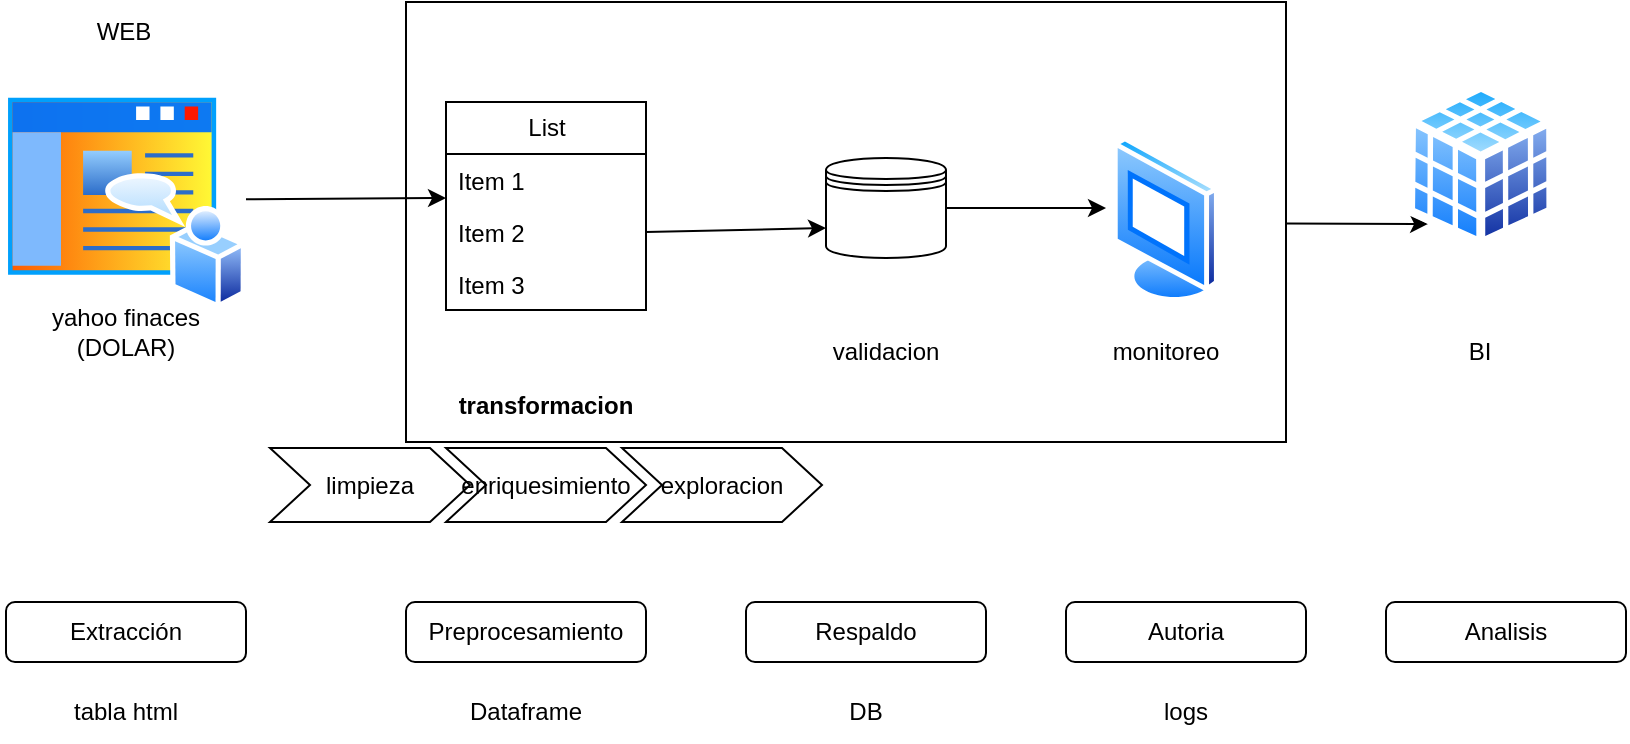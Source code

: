 <mxfile>
    <diagram id="8zWCj_1-38bX0AWriz0D" name="Page-1">
        <mxGraphModel dx="1094" dy="548" grid="1" gridSize="10" guides="1" tooltips="1" connect="1" arrows="1" fold="1" page="1" pageScale="1" pageWidth="850" pageHeight="1100" math="0" shadow="0">
            <root>
                <mxCell id="0"/>
                <mxCell id="1" parent="0"/>
                <mxCell id="2" value="Extracción" style="rounded=1;whiteSpace=wrap;html=1;" vertex="1" parent="1">
                    <mxGeometry x="50" y="390" width="120" height="30" as="geometry"/>
                </mxCell>
                <mxCell id="3" value="tabla html" style="text;html=1;align=center;verticalAlign=middle;whiteSpace=wrap;rounded=0;" vertex="1" parent="1">
                    <mxGeometry x="80" y="430" width="60" height="30" as="geometry"/>
                </mxCell>
                <mxCell id="4" value="Preprocesamiento" style="rounded=1;whiteSpace=wrap;html=1;" vertex="1" parent="1">
                    <mxGeometry x="250" y="390" width="120" height="30" as="geometry"/>
                </mxCell>
                <mxCell id="5" value="Dataframe" style="text;html=1;align=center;verticalAlign=middle;whiteSpace=wrap;rounded=0;" vertex="1" parent="1">
                    <mxGeometry x="280" y="430" width="60" height="30" as="geometry"/>
                </mxCell>
                <mxCell id="6" value="Respaldo" style="rounded=1;whiteSpace=wrap;html=1;" vertex="1" parent="1">
                    <mxGeometry x="420" y="390" width="120" height="30" as="geometry"/>
                </mxCell>
                <mxCell id="7" value="DB" style="text;html=1;align=center;verticalAlign=middle;whiteSpace=wrap;rounded=0;" vertex="1" parent="1">
                    <mxGeometry x="450" y="430" width="60" height="30" as="geometry"/>
                </mxCell>
                <mxCell id="8" value="Autoria" style="rounded=1;whiteSpace=wrap;html=1;" vertex="1" parent="1">
                    <mxGeometry x="580" y="390" width="120" height="30" as="geometry"/>
                </mxCell>
                <mxCell id="9" value="logs" style="text;html=1;align=center;verticalAlign=middle;whiteSpace=wrap;rounded=0;" vertex="1" parent="1">
                    <mxGeometry x="610" y="430" width="60" height="30" as="geometry"/>
                </mxCell>
                <mxCell id="10" value="" style="image;aspect=fixed;perimeter=ellipsePerimeter;html=1;align=center;shadow=0;dashed=0;spacingTop=3;image=img/lib/active_directory/home_page.svg;" vertex="1" parent="1">
                    <mxGeometry x="47.78" y="134" width="122.22" height="110" as="geometry"/>
                </mxCell>
                <mxCell id="11" value="WEB" style="text;html=1;align=center;verticalAlign=middle;whiteSpace=wrap;rounded=0;" vertex="1" parent="1">
                    <mxGeometry x="78.89" y="90" width="60" height="30" as="geometry"/>
                </mxCell>
                <mxCell id="12" value="yahoo finaces (DOLAR)" style="text;html=1;align=center;verticalAlign=middle;whiteSpace=wrap;rounded=0;" vertex="1" parent="1">
                    <mxGeometry x="50" y="240" width="120" height="30" as="geometry"/>
                </mxCell>
                <mxCell id="32" style="edgeStyle=none;html=1;entryX=0;entryY=1;entryDx=0;entryDy=0;" edge="1" parent="1" source="14" target="31">
                    <mxGeometry relative="1" as="geometry"/>
                </mxCell>
                <mxCell id="14" value="" style="rounded=0;whiteSpace=wrap;html=1;" vertex="1" parent="1">
                    <mxGeometry x="250" y="90" width="440" height="220" as="geometry"/>
                </mxCell>
                <mxCell id="15" value="" style="shape=datastore;whiteSpace=wrap;html=1;" vertex="1" parent="1">
                    <mxGeometry x="460" y="168" width="60" height="50" as="geometry"/>
                </mxCell>
                <mxCell id="16" value="List" style="swimlane;fontStyle=0;childLayout=stackLayout;horizontal=1;startSize=26;fillColor=none;horizontalStack=0;resizeParent=1;resizeParentMax=0;resizeLast=0;collapsible=1;marginBottom=0;html=1;" vertex="1" parent="1">
                    <mxGeometry x="270" y="140" width="100" height="104" as="geometry"/>
                </mxCell>
                <mxCell id="17" value="Item 1" style="text;strokeColor=none;fillColor=none;align=left;verticalAlign=top;spacingLeft=4;spacingRight=4;overflow=hidden;rotatable=0;points=[[0,0.5],[1,0.5]];portConstraint=eastwest;whiteSpace=wrap;html=1;" vertex="1" parent="16">
                    <mxGeometry y="26" width="100" height="26" as="geometry"/>
                </mxCell>
                <mxCell id="18" value="Item 2" style="text;strokeColor=none;fillColor=none;align=left;verticalAlign=top;spacingLeft=4;spacingRight=4;overflow=hidden;rotatable=0;points=[[0,0.5],[1,0.5]];portConstraint=eastwest;whiteSpace=wrap;html=1;" vertex="1" parent="16">
                    <mxGeometry y="52" width="100" height="26" as="geometry"/>
                </mxCell>
                <mxCell id="19" value="Item 3" style="text;strokeColor=none;fillColor=none;align=left;verticalAlign=top;spacingLeft=4;spacingRight=4;overflow=hidden;rotatable=0;points=[[0,0.5],[1,0.5]];portConstraint=eastwest;whiteSpace=wrap;html=1;" vertex="1" parent="16">
                    <mxGeometry y="78" width="100" height="26" as="geometry"/>
                </mxCell>
                <mxCell id="21" value="validacion" style="text;html=1;align=center;verticalAlign=middle;whiteSpace=wrap;rounded=0;" vertex="1" parent="1">
                    <mxGeometry x="460" y="250" width="60" height="30" as="geometry"/>
                </mxCell>
                <mxCell id="22" value="monitoreo" style="text;html=1;align=center;verticalAlign=middle;whiteSpace=wrap;rounded=0;" vertex="1" parent="1">
                    <mxGeometry x="600" y="250" width="60" height="30" as="geometry"/>
                </mxCell>
                <mxCell id="23" value="transformacion" style="swimlane;childLayout=stackLayout;horizontal=1;fillColor=none;horizontalStack=1;resizeParent=1;resizeParentMax=0;resizeLast=0;collapsible=0;strokeColor=none;stackBorder=10;stackSpacing=-12;resizable=1;align=center;points=[];whiteSpace=wrap;html=1;" vertex="1" parent="1">
                    <mxGeometry x="172" y="280" width="296" height="80" as="geometry"/>
                </mxCell>
                <mxCell id="24" value="limpieza" style="shape=step;perimeter=stepPerimeter;fixedSize=1;points=[];whiteSpace=wrap;html=1;" vertex="1" parent="23">
                    <mxGeometry x="10" y="33" width="100" height="37" as="geometry"/>
                </mxCell>
                <mxCell id="25" value="enriquesimiento" style="shape=step;perimeter=stepPerimeter;fixedSize=1;points=[];whiteSpace=wrap;html=1;" vertex="1" parent="23">
                    <mxGeometry x="98" y="33" width="100" height="37" as="geometry"/>
                </mxCell>
                <mxCell id="26" value="exploracion" style="shape=step;perimeter=stepPerimeter;fixedSize=1;points=[];whiteSpace=wrap;html=1;" vertex="1" parent="23">
                    <mxGeometry x="186" y="33" width="100" height="37" as="geometry"/>
                </mxCell>
                <mxCell id="27" value="" style="image;aspect=fixed;perimeter=ellipsePerimeter;html=1;align=center;shadow=0;dashed=0;spacingTop=3;image=img/lib/active_directory/vista_terminal.svg;" vertex="1" parent="1">
                    <mxGeometry x="603.03" y="157" width="53.95" height="83" as="geometry"/>
                </mxCell>
                <mxCell id="28" style="edgeStyle=none;html=1;entryX=0;entryY=0.846;entryDx=0;entryDy=0;entryPerimeter=0;" edge="1" parent="1" source="10" target="17">
                    <mxGeometry relative="1" as="geometry"/>
                </mxCell>
                <mxCell id="29" style="edgeStyle=none;html=1;exitX=1;exitY=0.5;exitDx=0;exitDy=0;entryX=0;entryY=0.7;entryDx=0;entryDy=0;" edge="1" parent="1" source="18" target="15">
                    <mxGeometry relative="1" as="geometry"/>
                </mxCell>
                <mxCell id="30" style="edgeStyle=none;html=1;entryX=-0.056;entryY=0.434;entryDx=0;entryDy=0;entryPerimeter=0;" edge="1" parent="1" source="15" target="27">
                    <mxGeometry relative="1" as="geometry"/>
                </mxCell>
                <mxCell id="31" value="" style="image;aspect=fixed;perimeter=ellipsePerimeter;html=1;align=center;shadow=0;dashed=0;spacingTop=3;image=img/lib/active_directory/database_cube.svg;" vertex="1" parent="1">
                    <mxGeometry x="750" y="130" width="74.7" height="83" as="geometry"/>
                </mxCell>
                <mxCell id="33" value="Analisis" style="rounded=1;whiteSpace=wrap;html=1;" vertex="1" parent="1">
                    <mxGeometry x="740" y="390" width="120" height="30" as="geometry"/>
                </mxCell>
                <mxCell id="34" value="BI" style="text;html=1;align=center;verticalAlign=middle;whiteSpace=wrap;rounded=0;" vertex="1" parent="1">
                    <mxGeometry x="757.35" y="250" width="60" height="30" as="geometry"/>
                </mxCell>
            </root>
        </mxGraphModel>
    </diagram>
</mxfile>